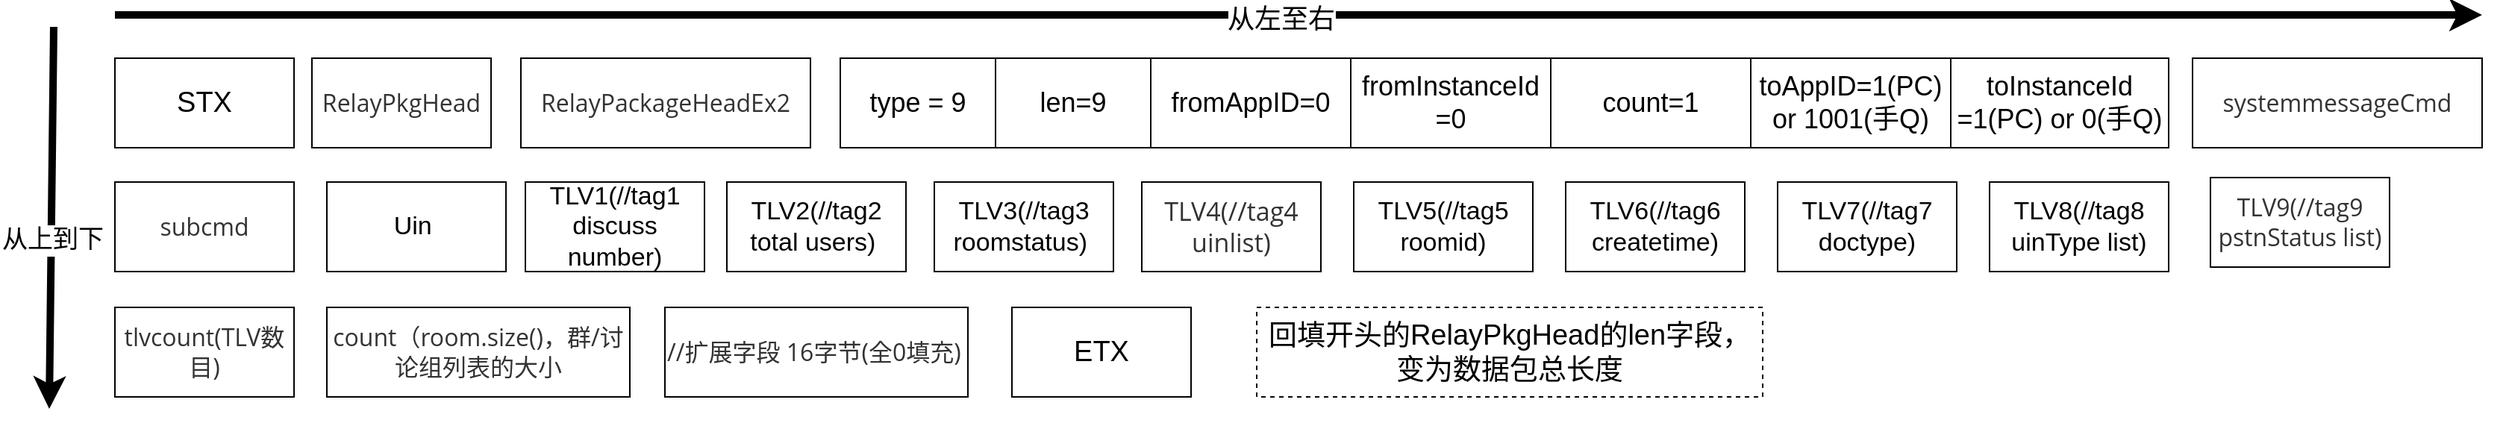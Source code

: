 <mxfile version="20.0.4" type="github">
  <diagram id="cP0rQfL6RXHf_kGVY2SV" name="Page-1">
    <mxGraphModel dx="2224" dy="965" grid="0" gridSize="10" guides="1" tooltips="1" connect="1" arrows="1" fold="1" page="0" pageScale="1" pageWidth="827" pageHeight="1169" math="0" shadow="0">
      <root>
        <mxCell id="0" />
        <mxCell id="1" parent="0" />
        <mxCell id="_FS9Z-u7S_txMD6Rpw7N-1" value="&lt;font style=&quot;font-size: 19px;&quot;&gt;STX&lt;/font&gt;" style="rounded=0;whiteSpace=wrap;html=1;" vertex="1" parent="1">
          <mxGeometry x="-117" y="184" width="120" height="60" as="geometry" />
        </mxCell>
        <mxCell id="_FS9Z-u7S_txMD6Rpw7N-4" value="&lt;span style=&quot;text-align: start; color: rgb(51, 51, 51); font-family: &amp;quot;Open Sans&amp;quot;, &amp;quot;Clear Sans&amp;quot;, &amp;quot;Helvetica Neue&amp;quot;, Helvetica, Arial, &amp;quot;Segoe UI Emoji&amp;quot;, sans-serif; font-size: 16px; orphans: 4;&quot;&gt;RelayPkgHead&lt;/span&gt;" style="rounded=0;whiteSpace=wrap;html=1;" vertex="1" parent="1">
          <mxGeometry x="15" y="184" width="120" height="60" as="geometry" />
        </mxCell>
        <mxCell id="_FS9Z-u7S_txMD6Rpw7N-5" value="&lt;span style=&quot;color: rgb(51, 51, 51); font-family: &amp;quot;Open Sans&amp;quot;, &amp;quot;Clear Sans&amp;quot;, &amp;quot;Helvetica Neue&amp;quot;, Helvetica, Arial, &amp;quot;Segoe UI Emoji&amp;quot;, sans-serif; font-size: 16px; orphans: 4; text-align: left;&quot;&gt;RelayPackageHeadEx2&lt;/span&gt;" style="rounded=0;whiteSpace=wrap;html=1;" vertex="1" parent="1">
          <mxGeometry x="155" y="184" width="194" height="60" as="geometry" />
        </mxCell>
        <mxCell id="_FS9Z-u7S_txMD6Rpw7N-6" value="&lt;font style=&quot;font-size: 18px;&quot;&gt;len=9&lt;/font&gt;" style="rounded=0;whiteSpace=wrap;html=1;" vertex="1" parent="1">
          <mxGeometry x="473" y="184" width="104" height="60" as="geometry" />
        </mxCell>
        <mxCell id="_FS9Z-u7S_txMD6Rpw7N-9" value="&lt;font style=&quot;font-size: 18px;&quot;&gt;type = 9&lt;/font&gt;" style="rounded=0;whiteSpace=wrap;html=1;" vertex="1" parent="1">
          <mxGeometry x="369" y="184" width="104" height="60" as="geometry" />
        </mxCell>
        <mxCell id="_FS9Z-u7S_txMD6Rpw7N-10" value="&lt;font style=&quot;font-size: 18px;&quot;&gt;fromAppID=0&lt;/font&gt;" style="rounded=0;whiteSpace=wrap;html=1;" vertex="1" parent="1">
          <mxGeometry x="577" y="184" width="134" height="60" as="geometry" />
        </mxCell>
        <mxCell id="_FS9Z-u7S_txMD6Rpw7N-11" value="&lt;font style=&quot;font-size: 18px;&quot;&gt;fromInstanceId&lt;br&gt;=0&lt;/font&gt;" style="rounded=0;whiteSpace=wrap;html=1;" vertex="1" parent="1">
          <mxGeometry x="711" y="184" width="134" height="60" as="geometry" />
        </mxCell>
        <mxCell id="_FS9Z-u7S_txMD6Rpw7N-12" value="&lt;span style=&quot;font-size: 18px;&quot;&gt;count=1&lt;/span&gt;" style="rounded=0;whiteSpace=wrap;html=1;" vertex="1" parent="1">
          <mxGeometry x="845" y="184" width="134" height="60" as="geometry" />
        </mxCell>
        <mxCell id="_FS9Z-u7S_txMD6Rpw7N-13" value="&lt;font style=&quot;font-size: 18px;&quot;&gt;toAppID=1(PC) or 1001(手Q)&lt;/font&gt;" style="rounded=0;whiteSpace=wrap;html=1;" vertex="1" parent="1">
          <mxGeometry x="979" y="184" width="134" height="60" as="geometry" />
        </mxCell>
        <mxCell id="_FS9Z-u7S_txMD6Rpw7N-14" value="&lt;font style=&quot;font-size: 18px;&quot;&gt;toInstanceId&lt;br&gt;=1(PC) or 0(手Q)&lt;/font&gt;" style="rounded=0;whiteSpace=wrap;html=1;" vertex="1" parent="1">
          <mxGeometry x="1113" y="184" width="146" height="60" as="geometry" />
        </mxCell>
        <mxCell id="_FS9Z-u7S_txMD6Rpw7N-15" value="" style="endArrow=classic;html=1;rounded=0;fontSize=18;strokeWidth=5;" edge="1" parent="1">
          <mxGeometry width="50" height="50" relative="1" as="geometry">
            <mxPoint x="-117" y="155" as="sourcePoint" />
            <mxPoint x="1469" y="155" as="targetPoint" />
          </mxGeometry>
        </mxCell>
        <mxCell id="_FS9Z-u7S_txMD6Rpw7N-17" value="从左至右" style="edgeLabel;html=1;align=center;verticalAlign=middle;resizable=0;points=[];fontSize=18;" vertex="1" connectable="0" parent="_FS9Z-u7S_txMD6Rpw7N-15">
          <mxGeometry x="-0.016" y="-3" relative="1" as="geometry">
            <mxPoint as="offset" />
          </mxGeometry>
        </mxCell>
        <mxCell id="_FS9Z-u7S_txMD6Rpw7N-19" value="&lt;span style=&quot;color: rgb(51, 51, 51); font-family: &amp;quot;Open Sans&amp;quot;, &amp;quot;Clear Sans&amp;quot;, &amp;quot;Helvetica Neue&amp;quot;, Helvetica, Arial, &amp;quot;Segoe UI Emoji&amp;quot;, sans-serif; font-size: 16px; orphans: 4; text-align: left;&quot;&gt;systemmessageCmd&lt;/span&gt;" style="rounded=0;whiteSpace=wrap;html=1;" vertex="1" parent="1">
          <mxGeometry x="1275" y="184" width="194" height="60" as="geometry" />
        </mxCell>
        <mxCell id="_FS9Z-u7S_txMD6Rpw7N-21" value="&lt;span style=&quot;color: rgb(51, 51, 51); font-family: &amp;quot;Open Sans&amp;quot;, &amp;quot;Clear Sans&amp;quot;, &amp;quot;Helvetica Neue&amp;quot;, Helvetica, Arial, &amp;quot;Segoe UI Emoji&amp;quot;, sans-serif; font-size: 16px; orphans: 4; text-align: left;&quot;&gt;subcmd &lt;/span&gt;" style="rounded=0;whiteSpace=wrap;html=1;" vertex="1" parent="1">
          <mxGeometry x="-117" y="267" width="120" height="60" as="geometry" />
        </mxCell>
        <mxCell id="_FS9Z-u7S_txMD6Rpw7N-22" value="&lt;font style=&quot;font-size: 17px;&quot;&gt;Uin&amp;nbsp;&lt;/font&gt;" style="rounded=0;whiteSpace=wrap;html=1;" vertex="1" parent="1">
          <mxGeometry x="25" y="267" width="120" height="60" as="geometry" />
        </mxCell>
        <mxCell id="_FS9Z-u7S_txMD6Rpw7N-24" value="&lt;font style=&quot;font-size: 17px;&quot;&gt;TLV1(//tag1 discuss number)&lt;/font&gt;" style="rounded=0;whiteSpace=wrap;html=1;" vertex="1" parent="1">
          <mxGeometry x="158" y="267" width="120" height="60" as="geometry" />
        </mxCell>
        <mxCell id="_FS9Z-u7S_txMD6Rpw7N-25" value="&lt;font style=&quot;font-size: 17px;&quot;&gt;TLV2(//tag2 total users)&amp;nbsp;&lt;/font&gt;" style="rounded=0;whiteSpace=wrap;html=1;" vertex="1" parent="1">
          <mxGeometry x="293" y="267" width="120" height="60" as="geometry" />
        </mxCell>
        <mxCell id="_FS9Z-u7S_txMD6Rpw7N-30" value="&lt;font style=&quot;font-size: 17px;&quot;&gt;TLV3(//tag3 roomstatus)&amp;nbsp;&lt;/font&gt;" style="rounded=0;whiteSpace=wrap;html=1;" vertex="1" parent="1">
          <mxGeometry x="432" y="267" width="120" height="60" as="geometry" />
        </mxCell>
        <mxCell id="_FS9Z-u7S_txMD6Rpw7N-31" value="&lt;span style=&quot;color: rgb(51, 51, 51); font-family: &amp;quot;Open Sans&amp;quot;, &amp;quot;Clear Sans&amp;quot;, &amp;quot;Helvetica Neue&amp;quot;, Helvetica, Arial, &amp;quot;Segoe UI Emoji&amp;quot;, sans-serif; orphans: 4; text-align: left;&quot;&gt;&lt;font style=&quot;font-size: 17px;&quot;&gt; TLV4(//tag4 uinlist)&lt;/font&gt;&lt;/span&gt;" style="rounded=0;whiteSpace=wrap;html=1;" vertex="1" parent="1">
          <mxGeometry x="571" y="267" width="120" height="60" as="geometry" />
        </mxCell>
        <mxCell id="_FS9Z-u7S_txMD6Rpw7N-32" value="&lt;font style=&quot;font-size: 17px;&quot;&gt;TLV5(//tag5 roomid)&lt;/font&gt;" style="rounded=0;whiteSpace=wrap;html=1;" vertex="1" parent="1">
          <mxGeometry x="713" y="267" width="120" height="60" as="geometry" />
        </mxCell>
        <mxCell id="_FS9Z-u7S_txMD6Rpw7N-33" value="&lt;font style=&quot;font-size: 17px;&quot;&gt;TLV6(//tag6 createtime)&lt;/font&gt;" style="rounded=0;whiteSpace=wrap;html=1;" vertex="1" parent="1">
          <mxGeometry x="855" y="267" width="120" height="60" as="geometry" />
        </mxCell>
        <mxCell id="_FS9Z-u7S_txMD6Rpw7N-34" value="&lt;font style=&quot;font-size: 17px;&quot;&gt;TLV7(//tag7 doctype)&lt;/font&gt;" style="rounded=0;whiteSpace=wrap;html=1;" vertex="1" parent="1">
          <mxGeometry x="997" y="267" width="120" height="60" as="geometry" />
        </mxCell>
        <mxCell id="_FS9Z-u7S_txMD6Rpw7N-35" value="&lt;font style=&quot;font-size: 17px;&quot;&gt;TLV8(//tag8 uinType list)&lt;/font&gt;" style="rounded=0;whiteSpace=wrap;html=1;" vertex="1" parent="1">
          <mxGeometry x="1139" y="267" width="120" height="60" as="geometry" />
        </mxCell>
        <mxCell id="_FS9Z-u7S_txMD6Rpw7N-36" value="&lt;span style=&quot;color: rgb(51, 51, 51); font-family: &amp;quot;Open Sans&amp;quot;, &amp;quot;Clear Sans&amp;quot;, &amp;quot;Helvetica Neue&amp;quot;, Helvetica, Arial, &amp;quot;Segoe UI Emoji&amp;quot;, sans-serif; font-size: 16px; orphans: 4; text-align: left;&quot;&gt;TLV9(//tag9 pstnStatus list)&lt;/span&gt;" style="rounded=0;whiteSpace=wrap;html=1;" vertex="1" parent="1">
          <mxGeometry x="1287" y="264" width="120" height="60" as="geometry" />
        </mxCell>
        <mxCell id="_FS9Z-u7S_txMD6Rpw7N-37" value="&lt;div style=&quot;orphans: 4;&quot;&gt;&lt;span style=&quot;background-color: initial; font-size: 16px;&quot;&gt;&lt;font face=&quot;Open Sans, Clear Sans, Helvetica Neue, Helvetica, Arial, Segoe UI Emoji, sans-serif&quot; color=&quot;#333333&quot;&gt;tlvcount(TLV数目)&lt;/font&gt;&lt;/span&gt;&lt;/div&gt;" style="rounded=0;whiteSpace=wrap;html=1;align=center;" vertex="1" parent="1">
          <mxGeometry x="-117" y="351" width="120" height="60" as="geometry" />
        </mxCell>
        <mxCell id="_FS9Z-u7S_txMD6Rpw7N-38" value="&lt;div style=&quot;orphans: 4;&quot;&gt;&lt;span style=&quot;color: rgb(51, 51, 51); font-family: &amp;quot;Open Sans&amp;quot;, &amp;quot;Clear Sans&amp;quot;, &amp;quot;Helvetica Neue&amp;quot;, Helvetica, Arial, &amp;quot;Segoe UI Emoji&amp;quot;, sans-serif; font-size: 16px; text-align: left;&quot;&gt;count（room.size()，群/讨论组列表的大小&lt;/span&gt;&lt;br&gt;&lt;/div&gt;" style="rounded=0;whiteSpace=wrap;html=1;align=center;" vertex="1" parent="1">
          <mxGeometry x="25" y="351" width="203" height="60" as="geometry" />
        </mxCell>
        <mxCell id="_FS9Z-u7S_txMD6Rpw7N-39" value="&lt;div style=&quot;text-align: left;&quot;&gt;&lt;font face=&quot;Open Sans, Clear Sans, Helvetica Neue, Helvetica, Arial, Segoe UI Emoji, sans-serif&quot; color=&quot;#333333&quot;&gt;&lt;span style=&quot;font-size: 16px;&quot;&gt;//扩展字段 16字节(全0填充)&amp;nbsp;&lt;/span&gt;&lt;/font&gt;&lt;br&gt;&lt;/div&gt;" style="rounded=0;whiteSpace=wrap;html=1;align=center;" vertex="1" parent="1">
          <mxGeometry x="251.5" y="351" width="203" height="60" as="geometry" />
        </mxCell>
        <mxCell id="_FS9Z-u7S_txMD6Rpw7N-41" value="&lt;font style=&quot;font-size: 19px;&quot;&gt;ETX&lt;/font&gt;" style="rounded=0;whiteSpace=wrap;html=1;" vertex="1" parent="1">
          <mxGeometry x="484" y="351" width="120" height="60" as="geometry" />
        </mxCell>
        <mxCell id="_FS9Z-u7S_txMD6Rpw7N-42" value="&lt;font style=&quot;font-size: 19px;&quot;&gt;回填开头的RelayPkgHead的len字段，变为数据包总长度&lt;/font&gt;" style="rounded=0;whiteSpace=wrap;html=1;dashed=1;" vertex="1" parent="1">
          <mxGeometry x="648" y="351" width="339" height="60" as="geometry" />
        </mxCell>
        <mxCell id="_FS9Z-u7S_txMD6Rpw7N-43" value="" style="endArrow=classic;html=1;rounded=0;fontSize=17;strokeWidth=5;" edge="1" parent="1">
          <mxGeometry width="50" height="50" relative="1" as="geometry">
            <mxPoint x="-158" y="163" as="sourcePoint" />
            <mxPoint x="-161" y="419" as="targetPoint" />
          </mxGeometry>
        </mxCell>
        <mxCell id="_FS9Z-u7S_txMD6Rpw7N-44" value="从上到下" style="edgeLabel;html=1;align=center;verticalAlign=middle;resizable=0;points=[];fontSize=17;" vertex="1" connectable="0" parent="_FS9Z-u7S_txMD6Rpw7N-43">
          <mxGeometry x="0.116" relative="1" as="geometry">
            <mxPoint as="offset" />
          </mxGeometry>
        </mxCell>
      </root>
    </mxGraphModel>
  </diagram>
</mxfile>
